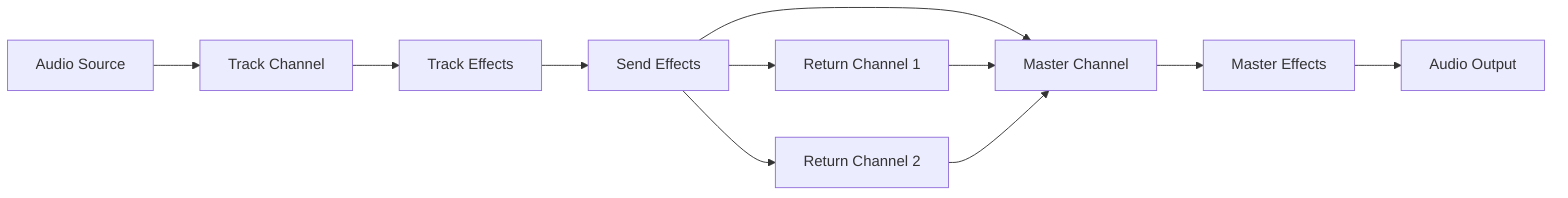graph LR
    A[Audio Source] --> B[Track Channel]
    B --> C[Track Effects]
    C --> D[Send Effects]
    D --> E[Master Channel]
    E --> F[Master Effects]
    F --> G[Audio Output]
    
    D --> H[Return Channel 1]
    D --> I[Return Channel 2]
    H --> E
    I --> E